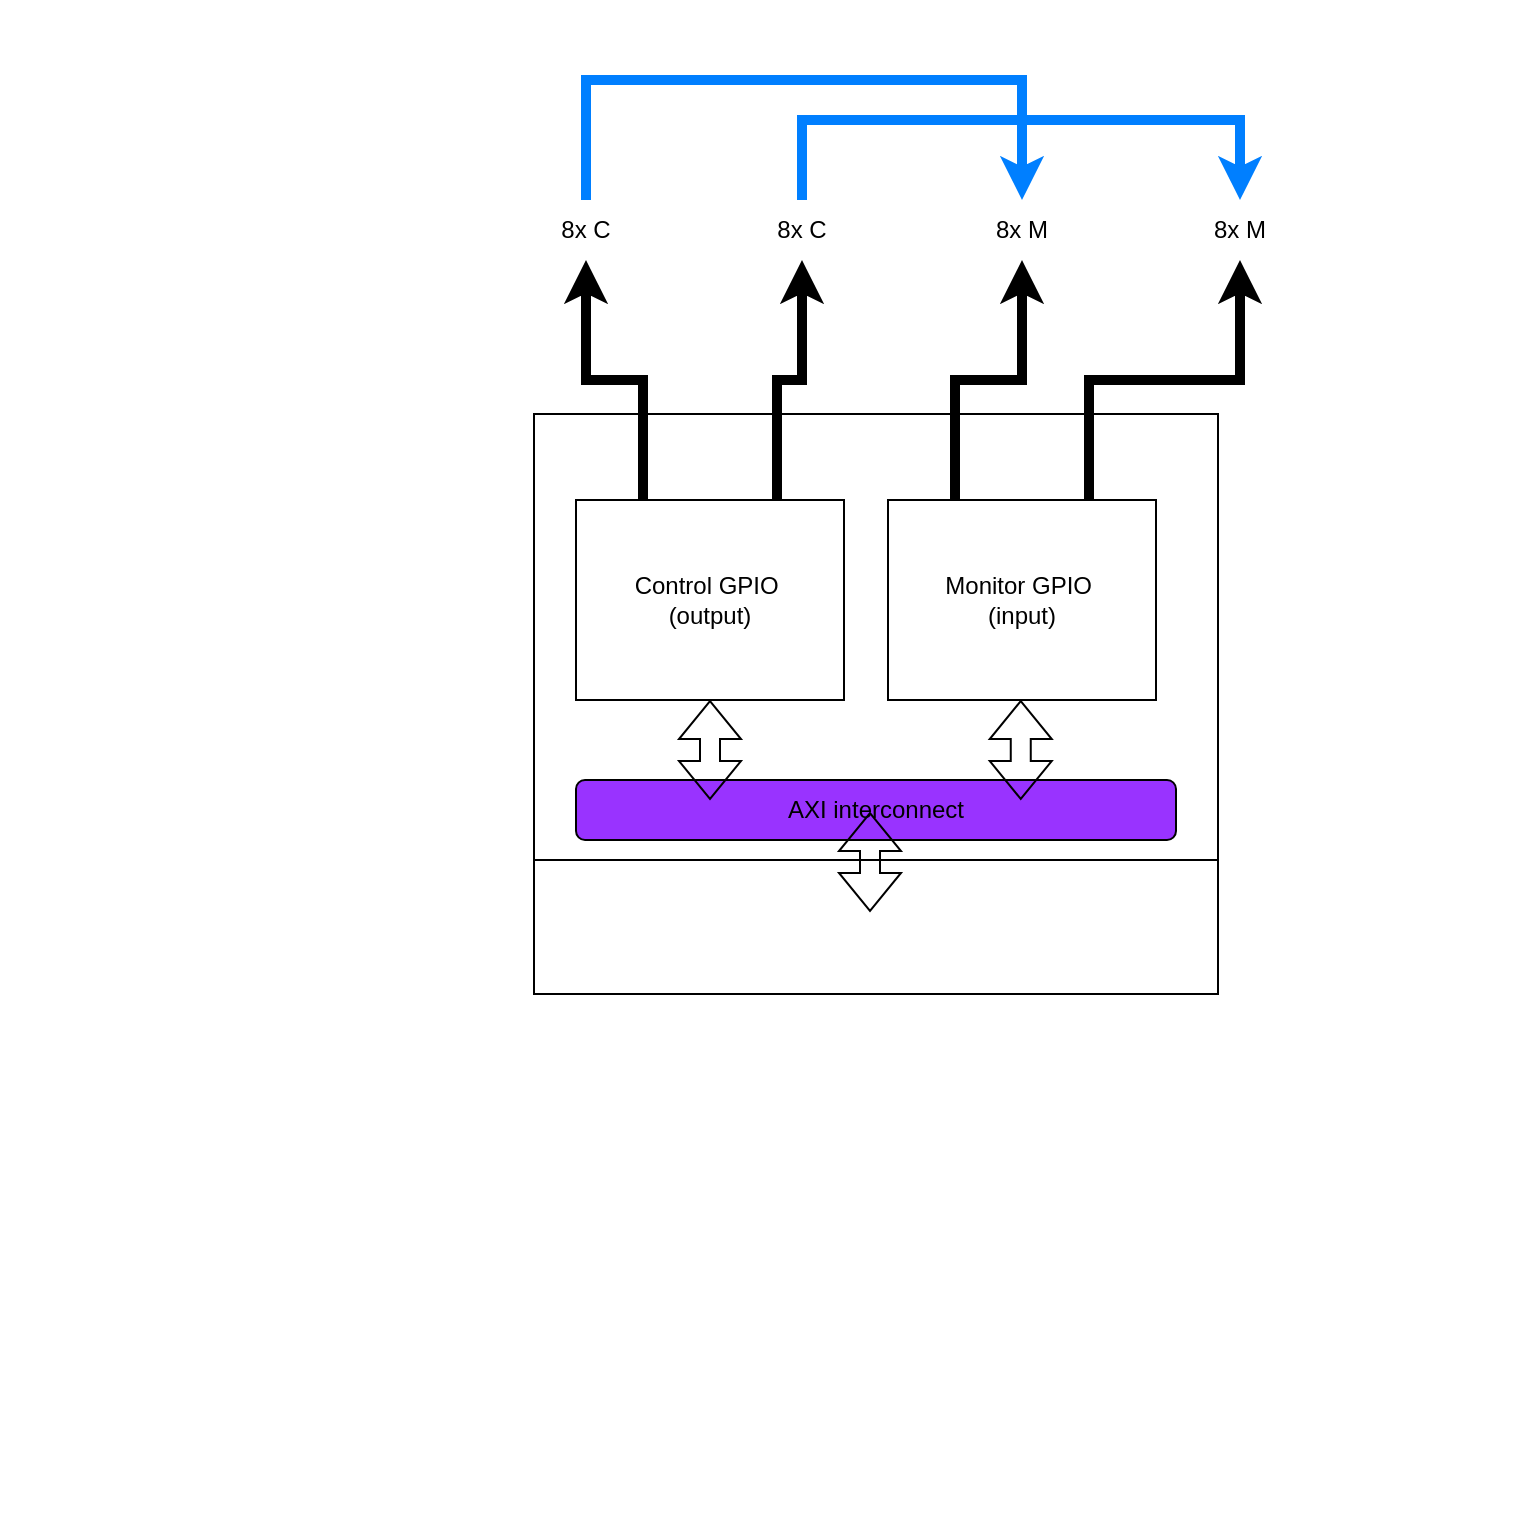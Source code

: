 <mxfile version="24.2.1" type="github">
  <diagram name="Page-1" id="7ZLy8QuIfNeEcDSFcCix">
    <mxGraphModel dx="2765" dy="1653" grid="1" gridSize="10" guides="1" tooltips="1" connect="1" arrows="1" fold="1" page="1" pageScale="1" pageWidth="850" pageHeight="1100" math="0" shadow="0">
      <root>
        <mxCell id="0" />
        <mxCell id="1" parent="0" />
        <mxCell id="e-7D5PvefrPa5BNV4Cum-1" value="" style="shape=image;verticalLabelPosition=bottom;labelBackgroundColor=default;verticalAlign=top;aspect=fixed;imageAspect=0;image=https://www.amd.com/content/dam/amd/en/images/products/som/2362834-kr260-product.jpg;strokeWidth=5;" vertex="1" parent="1">
          <mxGeometry x="45" y="160" width="760" height="760" as="geometry" />
        </mxCell>
        <mxCell id="e-7D5PvefrPa5BNV4Cum-7" style="edgeStyle=orthogonalEdgeStyle;rounded=0;orthogonalLoop=1;jettySize=auto;html=1;exitX=0.5;exitY=0;exitDx=0;exitDy=0;entryX=0.5;entryY=0;entryDx=0;entryDy=0;strokeColor=#007FFF;strokeWidth=5;" edge="1" parent="1" source="e-7D5PvefrPa5BNV4Cum-2" target="e-7D5PvefrPa5BNV4Cum-4">
          <mxGeometry relative="1" as="geometry">
            <Array as="points">
              <mxPoint x="338" y="200" />
              <mxPoint x="556" y="200" />
            </Array>
          </mxGeometry>
        </mxCell>
        <mxCell id="e-7D5PvefrPa5BNV4Cum-2" value="8x C" style="text;html=1;align=center;verticalAlign=middle;whiteSpace=wrap;rounded=0;" vertex="1" parent="1">
          <mxGeometry x="308" y="260" width="60" height="30" as="geometry" />
        </mxCell>
        <mxCell id="e-7D5PvefrPa5BNV4Cum-9" style="edgeStyle=orthogonalEdgeStyle;rounded=0;orthogonalLoop=1;jettySize=auto;html=1;exitX=0.5;exitY=0;exitDx=0;exitDy=0;entryX=0.5;entryY=0;entryDx=0;entryDy=0;strokeColor=#007FFF;strokeWidth=5;" edge="1" parent="1" source="e-7D5PvefrPa5BNV4Cum-3" target="e-7D5PvefrPa5BNV4Cum-5">
          <mxGeometry relative="1" as="geometry">
            <Array as="points">
              <mxPoint x="446" y="220" />
              <mxPoint x="665" y="220" />
            </Array>
          </mxGeometry>
        </mxCell>
        <mxCell id="e-7D5PvefrPa5BNV4Cum-3" value="8x C" style="text;html=1;align=center;verticalAlign=middle;whiteSpace=wrap;rounded=0;" vertex="1" parent="1">
          <mxGeometry x="416" y="260" width="60" height="30" as="geometry" />
        </mxCell>
        <mxCell id="e-7D5PvefrPa5BNV4Cum-4" value="8x M" style="text;html=1;align=center;verticalAlign=middle;whiteSpace=wrap;rounded=0;" vertex="1" parent="1">
          <mxGeometry x="526" y="260" width="60" height="30" as="geometry" />
        </mxCell>
        <mxCell id="e-7D5PvefrPa5BNV4Cum-5" value="8x M" style="text;html=1;align=center;verticalAlign=middle;whiteSpace=wrap;rounded=0;" vertex="1" parent="1">
          <mxGeometry x="635" y="260" width="60" height="30" as="geometry" />
        </mxCell>
        <mxCell id="e-7D5PvefrPa5BNV4Cum-10" value="" style="rounded=0;whiteSpace=wrap;html=1;" vertex="1" parent="1">
          <mxGeometry x="312" y="367" width="342" height="223" as="geometry" />
        </mxCell>
        <mxCell id="e-7D5PvefrPa5BNV4Cum-12" value="" style="rounded=0;whiteSpace=wrap;html=1;" vertex="1" parent="1">
          <mxGeometry x="312" y="590" width="342" height="67" as="geometry" />
        </mxCell>
        <mxCell id="e-7D5PvefrPa5BNV4Cum-13" value="AXI interconnect" style="rounded=1;whiteSpace=wrap;html=1;fillColor=#9933FF;" vertex="1" parent="1">
          <mxGeometry x="333" y="550" width="300" height="30" as="geometry" />
        </mxCell>
        <mxCell id="e-7D5PvefrPa5BNV4Cum-16" style="edgeStyle=orthogonalEdgeStyle;rounded=0;orthogonalLoop=1;jettySize=auto;html=1;exitX=0.25;exitY=0;exitDx=0;exitDy=0;entryX=0.5;entryY=1;entryDx=0;entryDy=0;strokeWidth=5;" edge="1" parent="1" source="e-7D5PvefrPa5BNV4Cum-14" target="e-7D5PvefrPa5BNV4Cum-2">
          <mxGeometry relative="1" as="geometry" />
        </mxCell>
        <mxCell id="e-7D5PvefrPa5BNV4Cum-17" style="edgeStyle=orthogonalEdgeStyle;rounded=0;orthogonalLoop=1;jettySize=auto;html=1;exitX=0.75;exitY=0;exitDx=0;exitDy=0;strokeWidth=5;" edge="1" parent="1" source="e-7D5PvefrPa5BNV4Cum-14" target="e-7D5PvefrPa5BNV4Cum-3">
          <mxGeometry relative="1" as="geometry" />
        </mxCell>
        <mxCell id="e-7D5PvefrPa5BNV4Cum-14" value="Control GPIO&amp;nbsp;&lt;br&gt;(output)" style="rounded=0;whiteSpace=wrap;html=1;" vertex="1" parent="1">
          <mxGeometry x="333" y="410" width="134" height="100" as="geometry" />
        </mxCell>
        <mxCell id="e-7D5PvefrPa5BNV4Cum-18" style="edgeStyle=orthogonalEdgeStyle;rounded=0;orthogonalLoop=1;jettySize=auto;html=1;exitX=0.25;exitY=0;exitDx=0;exitDy=0;entryX=0.5;entryY=1;entryDx=0;entryDy=0;strokeWidth=5;" edge="1" parent="1" source="e-7D5PvefrPa5BNV4Cum-15" target="e-7D5PvefrPa5BNV4Cum-4">
          <mxGeometry relative="1" as="geometry" />
        </mxCell>
        <mxCell id="e-7D5PvefrPa5BNV4Cum-19" style="edgeStyle=orthogonalEdgeStyle;rounded=0;orthogonalLoop=1;jettySize=auto;html=1;exitX=0.75;exitY=0;exitDx=0;exitDy=0;entryX=0.5;entryY=1;entryDx=0;entryDy=0;strokeWidth=5;" edge="1" parent="1" source="e-7D5PvefrPa5BNV4Cum-15" target="e-7D5PvefrPa5BNV4Cum-5">
          <mxGeometry relative="1" as="geometry" />
        </mxCell>
        <mxCell id="e-7D5PvefrPa5BNV4Cum-15" value="Monitor GPIO&amp;nbsp;&lt;br&gt;(input)" style="rounded=0;whiteSpace=wrap;html=1;" vertex="1" parent="1">
          <mxGeometry x="489" y="410" width="134" height="100" as="geometry" />
        </mxCell>
        <mxCell id="e-7D5PvefrPa5BNV4Cum-20" value="" style="shape=flexArrow;endArrow=classic;startArrow=classic;html=1;rounded=0;entryX=0.5;entryY=1;entryDx=0;entryDy=0;" edge="1" parent="1" target="e-7D5PvefrPa5BNV4Cum-14">
          <mxGeometry width="100" height="100" relative="1" as="geometry">
            <mxPoint x="400" y="560" as="sourcePoint" />
            <mxPoint x="490" y="560" as="targetPoint" />
          </mxGeometry>
        </mxCell>
        <mxCell id="e-7D5PvefrPa5BNV4Cum-21" value="" style="shape=flexArrow;endArrow=classic;startArrow=classic;html=1;rounded=0;entryX=0.5;entryY=1;entryDx=0;entryDy=0;" edge="1" parent="1">
          <mxGeometry width="100" height="100" relative="1" as="geometry">
            <mxPoint x="555.38" y="560" as="sourcePoint" />
            <mxPoint x="555.38" y="510" as="targetPoint" />
          </mxGeometry>
        </mxCell>
        <mxCell id="e-7D5PvefrPa5BNV4Cum-22" value="" style="shape=flexArrow;endArrow=classic;startArrow=classic;html=1;rounded=0;entryX=0.5;entryY=1;entryDx=0;entryDy=0;" edge="1" parent="1">
          <mxGeometry width="100" height="100" relative="1" as="geometry">
            <mxPoint x="480" y="616" as="sourcePoint" />
            <mxPoint x="480" y="566" as="targetPoint" />
          </mxGeometry>
        </mxCell>
      </root>
    </mxGraphModel>
  </diagram>
</mxfile>
